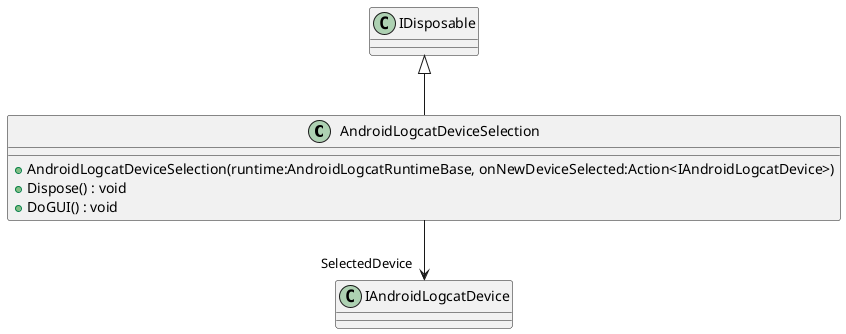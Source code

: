 @startuml
class AndroidLogcatDeviceSelection {
    + AndroidLogcatDeviceSelection(runtime:AndroidLogcatRuntimeBase, onNewDeviceSelected:Action<IAndroidLogcatDevice>)
    + Dispose() : void
    + DoGUI() : void
}
IDisposable <|-- AndroidLogcatDeviceSelection
AndroidLogcatDeviceSelection --> "SelectedDevice" IAndroidLogcatDevice
@enduml
